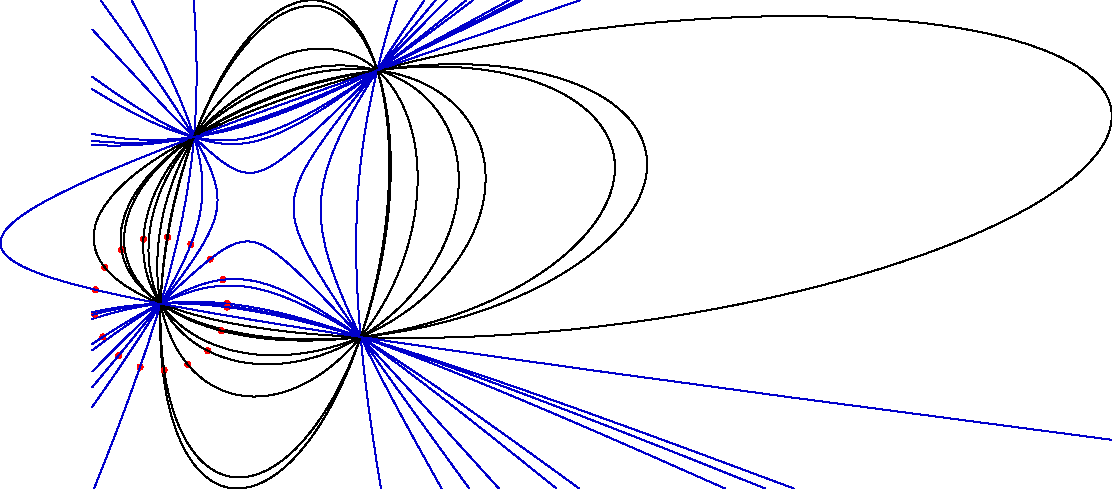 import geometry;
size(18cm,0);
point B=(1.75,3), C=(-1,2), D=(-1.5,-0.5), F=(1.5,-1);

for (int i=0; i < 360; i += 21) {
  point A=shift(D)*dir(i);
  dot(A,red);
  conic co=conic(A,B,C,D,F);
  draw(co, co.e < 1 ? black : 0.8*blue);
}

